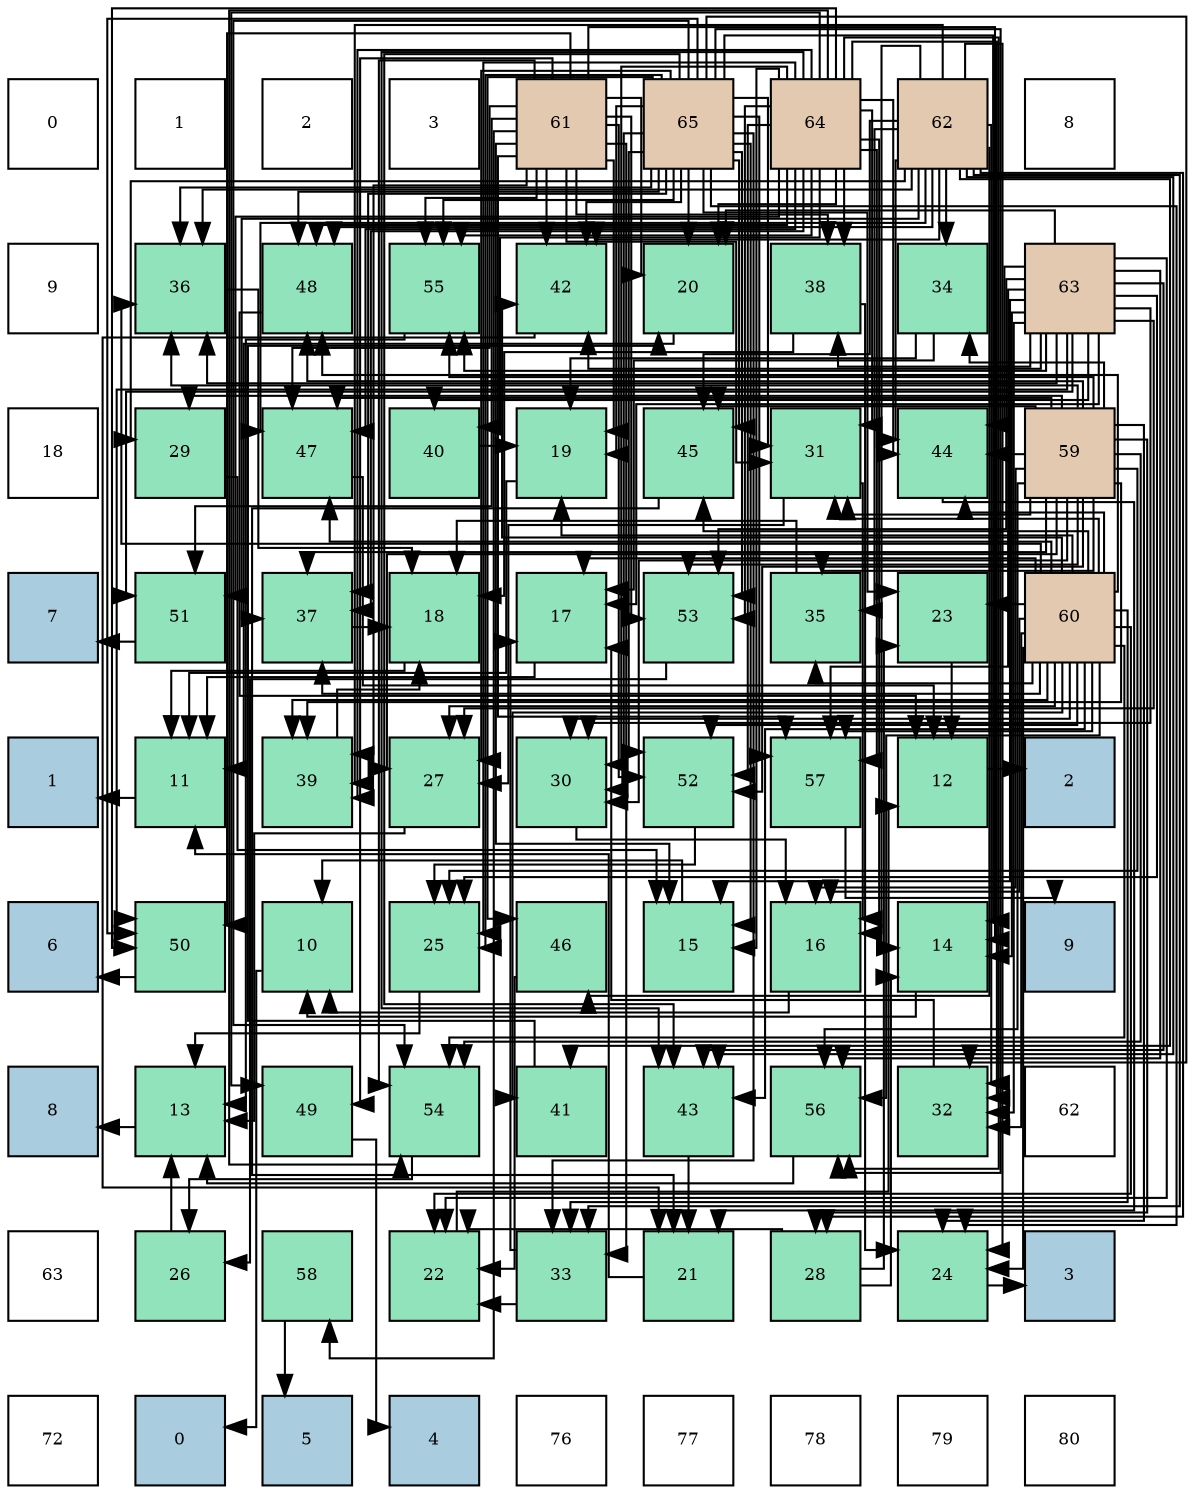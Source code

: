 digraph layout{
 rankdir=TB;
 splines=ortho;
 node [style=filled shape=square fixedsize=true width=0.6];
0[label="0", fontsize=8, fillcolor="#ffffff"];
1[label="1", fontsize=8, fillcolor="#ffffff"];
2[label="2", fontsize=8, fillcolor="#ffffff"];
3[label="3", fontsize=8, fillcolor="#ffffff"];
4[label="61", fontsize=8, fillcolor="#e3c9af"];
5[label="65", fontsize=8, fillcolor="#e3c9af"];
6[label="64", fontsize=8, fillcolor="#e3c9af"];
7[label="62", fontsize=8, fillcolor="#e3c9af"];
8[label="8", fontsize=8, fillcolor="#ffffff"];
9[label="9", fontsize=8, fillcolor="#ffffff"];
10[label="36", fontsize=8, fillcolor="#91e3bb"];
11[label="48", fontsize=8, fillcolor="#91e3bb"];
12[label="55", fontsize=8, fillcolor="#91e3bb"];
13[label="42", fontsize=8, fillcolor="#91e3bb"];
14[label="20", fontsize=8, fillcolor="#91e3bb"];
15[label="38", fontsize=8, fillcolor="#91e3bb"];
16[label="34", fontsize=8, fillcolor="#91e3bb"];
17[label="63", fontsize=8, fillcolor="#e3c9af"];
18[label="18", fontsize=8, fillcolor="#ffffff"];
19[label="29", fontsize=8, fillcolor="#91e3bb"];
20[label="47", fontsize=8, fillcolor="#91e3bb"];
21[label="40", fontsize=8, fillcolor="#91e3bb"];
22[label="19", fontsize=8, fillcolor="#91e3bb"];
23[label="45", fontsize=8, fillcolor="#91e3bb"];
24[label="31", fontsize=8, fillcolor="#91e3bb"];
25[label="44", fontsize=8, fillcolor="#91e3bb"];
26[label="59", fontsize=8, fillcolor="#e3c9af"];
27[label="7", fontsize=8, fillcolor="#a9ccde"];
28[label="51", fontsize=8, fillcolor="#91e3bb"];
29[label="37", fontsize=8, fillcolor="#91e3bb"];
30[label="18", fontsize=8, fillcolor="#91e3bb"];
31[label="17", fontsize=8, fillcolor="#91e3bb"];
32[label="53", fontsize=8, fillcolor="#91e3bb"];
33[label="35", fontsize=8, fillcolor="#91e3bb"];
34[label="23", fontsize=8, fillcolor="#91e3bb"];
35[label="60", fontsize=8, fillcolor="#e3c9af"];
36[label="1", fontsize=8, fillcolor="#a9ccde"];
37[label="11", fontsize=8, fillcolor="#91e3bb"];
38[label="39", fontsize=8, fillcolor="#91e3bb"];
39[label="27", fontsize=8, fillcolor="#91e3bb"];
40[label="30", fontsize=8, fillcolor="#91e3bb"];
41[label="52", fontsize=8, fillcolor="#91e3bb"];
42[label="57", fontsize=8, fillcolor="#91e3bb"];
43[label="12", fontsize=8, fillcolor="#91e3bb"];
44[label="2", fontsize=8, fillcolor="#a9ccde"];
45[label="6", fontsize=8, fillcolor="#a9ccde"];
46[label="50", fontsize=8, fillcolor="#91e3bb"];
47[label="10", fontsize=8, fillcolor="#91e3bb"];
48[label="25", fontsize=8, fillcolor="#91e3bb"];
49[label="46", fontsize=8, fillcolor="#91e3bb"];
50[label="15", fontsize=8, fillcolor="#91e3bb"];
51[label="16", fontsize=8, fillcolor="#91e3bb"];
52[label="14", fontsize=8, fillcolor="#91e3bb"];
53[label="9", fontsize=8, fillcolor="#a9ccde"];
54[label="8", fontsize=8, fillcolor="#a9ccde"];
55[label="13", fontsize=8, fillcolor="#91e3bb"];
56[label="49", fontsize=8, fillcolor="#91e3bb"];
57[label="54", fontsize=8, fillcolor="#91e3bb"];
58[label="41", fontsize=8, fillcolor="#91e3bb"];
59[label="43", fontsize=8, fillcolor="#91e3bb"];
60[label="56", fontsize=8, fillcolor="#91e3bb"];
61[label="32", fontsize=8, fillcolor="#91e3bb"];
62[label="62", fontsize=8, fillcolor="#ffffff"];
63[label="63", fontsize=8, fillcolor="#ffffff"];
64[label="26", fontsize=8, fillcolor="#91e3bb"];
65[label="58", fontsize=8, fillcolor="#91e3bb"];
66[label="22", fontsize=8, fillcolor="#91e3bb"];
67[label="33", fontsize=8, fillcolor="#91e3bb"];
68[label="21", fontsize=8, fillcolor="#91e3bb"];
69[label="28", fontsize=8, fillcolor="#91e3bb"];
70[label="24", fontsize=8, fillcolor="#91e3bb"];
71[label="3", fontsize=8, fillcolor="#a9ccde"];
72[label="72", fontsize=8, fillcolor="#ffffff"];
73[label="0", fontsize=8, fillcolor="#a9ccde"];
74[label="5", fontsize=8, fillcolor="#a9ccde"];
75[label="4", fontsize=8, fillcolor="#a9ccde"];
76[label="76", fontsize=8, fillcolor="#ffffff"];
77[label="77", fontsize=8, fillcolor="#ffffff"];
78[label="78", fontsize=8, fillcolor="#ffffff"];
79[label="79", fontsize=8, fillcolor="#ffffff"];
80[label="80", fontsize=8, fillcolor="#ffffff"];
edge [constraint=false, style=vis];47 -> 73;
37 -> 36;
43 -> 44;
55 -> 54;
52 -> 47;
50 -> 47;
51 -> 47;
31 -> 37;
30 -> 37;
22 -> 37;
14 -> 37;
68 -> 37;
66 -> 43;
34 -> 43;
70 -> 71;
48 -> 55;
64 -> 55;
39 -> 55;
69 -> 52;
69 -> 66;
69 -> 34;
19 -> 50;
40 -> 51;
24 -> 51;
24 -> 39;
61 -> 31;
67 -> 31;
67 -> 66;
16 -> 31;
16 -> 22;
33 -> 30;
10 -> 30;
29 -> 30;
15 -> 30;
15 -> 70;
38 -> 30;
21 -> 22;
58 -> 14;
13 -> 68;
59 -> 68;
25 -> 68;
23 -> 68;
49 -> 66;
20 -> 43;
11 -> 43;
56 -> 75;
46 -> 45;
28 -> 27;
41 -> 48;
32 -> 64;
57 -> 64;
12 -> 55;
60 -> 55;
42 -> 53;
65 -> 74;
26 -> 51;
26 -> 70;
26 -> 48;
26 -> 39;
26 -> 69;
26 -> 19;
26 -> 40;
26 -> 24;
26 -> 16;
26 -> 33;
26 -> 10;
26 -> 29;
26 -> 38;
26 -> 25;
26 -> 23;
26 -> 20;
26 -> 11;
26 -> 41;
26 -> 32;
26 -> 57;
26 -> 12;
26 -> 60;
35 -> 51;
35 -> 31;
35 -> 22;
35 -> 66;
35 -> 34;
35 -> 70;
35 -> 39;
35 -> 40;
35 -> 24;
35 -> 61;
35 -> 67;
35 -> 33;
35 -> 10;
35 -> 29;
35 -> 38;
35 -> 58;
35 -> 13;
35 -> 59;
35 -> 25;
35 -> 23;
35 -> 20;
35 -> 11;
35 -> 41;
35 -> 57;
35 -> 60;
35 -> 42;
4 -> 52;
4 -> 50;
4 -> 22;
4 -> 14;
4 -> 24;
4 -> 67;
4 -> 15;
4 -> 38;
4 -> 13;
4 -> 20;
4 -> 56;
4 -> 46;
4 -> 28;
4 -> 41;
4 -> 32;
4 -> 57;
4 -> 12;
4 -> 42;
4 -> 65;
7 -> 51;
7 -> 70;
7 -> 69;
7 -> 19;
7 -> 61;
7 -> 67;
7 -> 16;
7 -> 33;
7 -> 10;
7 -> 29;
7 -> 38;
7 -> 58;
7 -> 13;
7 -> 59;
7 -> 25;
7 -> 23;
7 -> 49;
7 -> 20;
7 -> 11;
17 -> 52;
17 -> 50;
17 -> 31;
17 -> 14;
17 -> 66;
17 -> 48;
17 -> 39;
17 -> 40;
17 -> 61;
17 -> 10;
17 -> 15;
17 -> 21;
17 -> 13;
17 -> 59;
17 -> 25;
17 -> 46;
17 -> 28;
17 -> 32;
17 -> 12;
17 -> 60;
17 -> 42;
6 -> 52;
6 -> 50;
6 -> 14;
6 -> 48;
6 -> 40;
6 -> 24;
6 -> 61;
6 -> 29;
6 -> 15;
6 -> 38;
6 -> 21;
6 -> 59;
6 -> 25;
6 -> 20;
6 -> 11;
6 -> 56;
6 -> 46;
6 -> 28;
6 -> 41;
6 -> 32;
6 -> 57;
6 -> 12;
6 -> 60;
6 -> 42;
5 -> 52;
5 -> 50;
5 -> 22;
5 -> 14;
5 -> 34;
5 -> 70;
5 -> 48;
5 -> 39;
5 -> 40;
5 -> 24;
5 -> 61;
5 -> 67;
5 -> 10;
5 -> 29;
5 -> 13;
5 -> 59;
5 -> 23;
5 -> 49;
5 -> 11;
5 -> 46;
5 -> 41;
5 -> 32;
5 -> 57;
5 -> 12;
5 -> 60;
5 -> 42;
edge [constraint=true, style=invis];
0 -> 9 -> 18 -> 27 -> 36 -> 45 -> 54 -> 63 -> 72;
1 -> 10 -> 19 -> 28 -> 37 -> 46 -> 55 -> 64 -> 73;
2 -> 11 -> 20 -> 29 -> 38 -> 47 -> 56 -> 65 -> 74;
3 -> 12 -> 21 -> 30 -> 39 -> 48 -> 57 -> 66 -> 75;
4 -> 13 -> 22 -> 31 -> 40 -> 49 -> 58 -> 67 -> 76;
5 -> 14 -> 23 -> 32 -> 41 -> 50 -> 59 -> 68 -> 77;
6 -> 15 -> 24 -> 33 -> 42 -> 51 -> 60 -> 69 -> 78;
7 -> 16 -> 25 -> 34 -> 43 -> 52 -> 61 -> 70 -> 79;
8 -> 17 -> 26 -> 35 -> 44 -> 53 -> 62 -> 71 -> 80;
rank = same {0 -> 1 -> 2 -> 3 -> 4 -> 5 -> 6 -> 7 -> 8};
rank = same {9 -> 10 -> 11 -> 12 -> 13 -> 14 -> 15 -> 16 -> 17};
rank = same {18 -> 19 -> 20 -> 21 -> 22 -> 23 -> 24 -> 25 -> 26};
rank = same {27 -> 28 -> 29 -> 30 -> 31 -> 32 -> 33 -> 34 -> 35};
rank = same {36 -> 37 -> 38 -> 39 -> 40 -> 41 -> 42 -> 43 -> 44};
rank = same {45 -> 46 -> 47 -> 48 -> 49 -> 50 -> 51 -> 52 -> 53};
rank = same {54 -> 55 -> 56 -> 57 -> 58 -> 59 -> 60 -> 61 -> 62};
rank = same {63 -> 64 -> 65 -> 66 -> 67 -> 68 -> 69 -> 70 -> 71};
rank = same {72 -> 73 -> 74 -> 75 -> 76 -> 77 -> 78 -> 79 -> 80};
}